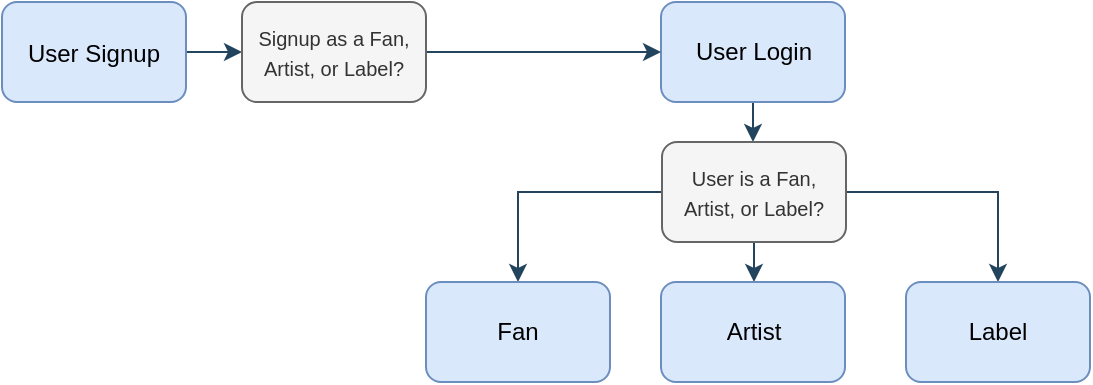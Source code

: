 <mxfile version="24.5.4" type="github">
  <diagram name="Page-1" id="NhJ66gFc7uAcACdVgEYR">
    <mxGraphModel dx="549" dy="1395" grid="1" gridSize="10" guides="1" tooltips="1" connect="1" arrows="1" fold="1" page="1" pageScale="1" pageWidth="850" pageHeight="1100" math="0" shadow="0">
      <root>
        <mxCell id="0" />
        <mxCell id="1" parent="0" />
        <mxCell id="axU-LrvHLJjTTsmC94vx-6" value="" style="edgeStyle=orthogonalEdgeStyle;rounded=0;orthogonalLoop=1;jettySize=auto;html=1;strokeColor=#23445D;" edge="1" parent="1" source="axU-LrvHLJjTTsmC94vx-1" target="axU-LrvHLJjTTsmC94vx-5">
          <mxGeometry relative="1" as="geometry" />
        </mxCell>
        <mxCell id="axU-LrvHLJjTTsmC94vx-1" value="User Login" style="rounded=1;whiteSpace=wrap;html=1;fontSize=12;labelBackgroundColor=none;fillColor=#dae8fc;strokeColor=#6c8ebf;" vertex="1" parent="1">
          <mxGeometry x="397.5" y="-360" width="92" height="50" as="geometry" />
        </mxCell>
        <mxCell id="axU-LrvHLJjTTsmC94vx-11" value="" style="edgeStyle=orthogonalEdgeStyle;rounded=0;orthogonalLoop=1;jettySize=auto;html=1;strokeColor=#23445D;" edge="1" parent="1" source="axU-LrvHLJjTTsmC94vx-5" target="axU-LrvHLJjTTsmC94vx-7">
          <mxGeometry relative="1" as="geometry" />
        </mxCell>
        <mxCell id="axU-LrvHLJjTTsmC94vx-13" style="edgeStyle=orthogonalEdgeStyle;rounded=0;orthogonalLoop=1;jettySize=auto;html=1;entryX=0.5;entryY=0;entryDx=0;entryDy=0;strokeColor=#23445D;" edge="1" parent="1" source="axU-LrvHLJjTTsmC94vx-5" target="axU-LrvHLJjTTsmC94vx-12">
          <mxGeometry relative="1" as="geometry" />
        </mxCell>
        <mxCell id="axU-LrvHLJjTTsmC94vx-15" style="edgeStyle=orthogonalEdgeStyle;rounded=0;orthogonalLoop=1;jettySize=auto;html=1;strokeColor=#23445D;" edge="1" parent="1" source="axU-LrvHLJjTTsmC94vx-5" target="axU-LrvHLJjTTsmC94vx-14">
          <mxGeometry relative="1" as="geometry" />
        </mxCell>
        <mxCell id="axU-LrvHLJjTTsmC94vx-5" value="&lt;font style=&quot;font-size: 10px;&quot;&gt;User is a Fan, Artist, or Label?&lt;/font&gt;" style="rounded=1;whiteSpace=wrap;html=1;strokeColor=#666666;fontColor=#333333;fillColor=#f5f5f5;" vertex="1" parent="1">
          <mxGeometry x="398" y="-290" width="92" height="50" as="geometry" />
        </mxCell>
        <mxCell id="axU-LrvHLJjTTsmC94vx-7" value="&lt;font style=&quot;font-size: 12px;&quot;&gt;Artist&lt;/font&gt;" style="rounded=1;whiteSpace=wrap;html=1;strokeColor=#6c8ebf;fillColor=#dae8fc;fontSize=12;" vertex="1" parent="1">
          <mxGeometry x="397.5" y="-220" width="92" height="50" as="geometry" />
        </mxCell>
        <mxCell id="axU-LrvHLJjTTsmC94vx-12" value="&lt;font style=&quot;font-size: 12px;&quot;&gt;Fan&lt;/font&gt;" style="rounded=1;whiteSpace=wrap;html=1;strokeColor=#6c8ebf;fillColor=#dae8fc;fontSize=12;" vertex="1" parent="1">
          <mxGeometry x="280" y="-220" width="92" height="50" as="geometry" />
        </mxCell>
        <mxCell id="axU-LrvHLJjTTsmC94vx-14" value="&lt;font style=&quot;font-size: 12px;&quot;&gt;Label&lt;/font&gt;" style="rounded=1;whiteSpace=wrap;html=1;strokeColor=#6c8ebf;fillColor=#dae8fc;fontSize=12;" vertex="1" parent="1">
          <mxGeometry x="520" y="-220" width="92" height="50" as="geometry" />
        </mxCell>
        <mxCell id="axU-LrvHLJjTTsmC94vx-19" value="" style="edgeStyle=orthogonalEdgeStyle;rounded=0;orthogonalLoop=1;jettySize=auto;html=1;strokeColor=#23445D;" edge="1" parent="1" source="axU-LrvHLJjTTsmC94vx-17" target="axU-LrvHLJjTTsmC94vx-18">
          <mxGeometry relative="1" as="geometry" />
        </mxCell>
        <mxCell id="axU-LrvHLJjTTsmC94vx-17" value="&lt;font style=&quot;font-size: 12px;&quot;&gt;User Signup&lt;/font&gt;" style="rounded=1;whiteSpace=wrap;html=1;fontSize=13;labelBackgroundColor=none;fillColor=#dae8fc;strokeColor=#6c8ebf;" vertex="1" parent="1">
          <mxGeometry x="68" y="-360" width="92" height="50" as="geometry" />
        </mxCell>
        <mxCell id="axU-LrvHLJjTTsmC94vx-32" style="edgeStyle=orthogonalEdgeStyle;rounded=0;orthogonalLoop=1;jettySize=auto;html=1;entryX=0;entryY=0.5;entryDx=0;entryDy=0;strokeColor=#23445D;" edge="1" parent="1" source="axU-LrvHLJjTTsmC94vx-18" target="axU-LrvHLJjTTsmC94vx-1">
          <mxGeometry relative="1" as="geometry" />
        </mxCell>
        <mxCell id="axU-LrvHLJjTTsmC94vx-18" value="&lt;font style=&quot;font-size: 10px;&quot;&gt;Signup as a Fan, Artist, or Label?&lt;/font&gt;" style="rounded=1;whiteSpace=wrap;html=1;strokeColor=#666666;fontColor=#333333;fillColor=#f5f5f5;" vertex="1" parent="1">
          <mxGeometry x="188" y="-360" width="92" height="50" as="geometry" />
        </mxCell>
      </root>
    </mxGraphModel>
  </diagram>
</mxfile>
